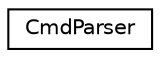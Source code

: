 digraph "Graphical Class Hierarchy"
{
 // LATEX_PDF_SIZE
  edge [fontname="Helvetica",fontsize="10",labelfontname="Helvetica",labelfontsize="10"];
  node [fontname="Helvetica",fontsize="10",shape=record];
  rankdir="LR";
  Node0 [label="CmdParser",height=0.2,width=0.4,color="black", fillcolor="white", style="filled",URL="$classcbica_1_1CmdParser.html",tooltip="Simple command line parsing."];
}
